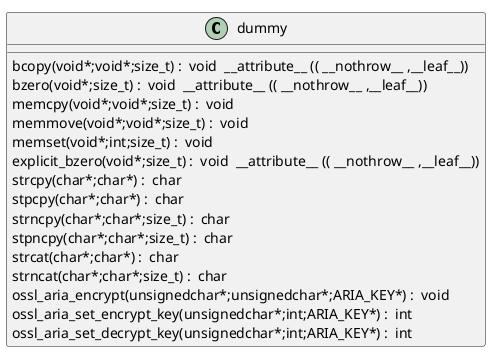 @startuml
!pragma layout smetana
class dummy {
bcopy(void*;void*;size_t) :  void  __attribute__ (( __nothrow__ ,__leaf__)) [[[./../../.././qc/crypto/aria/aria.c.html#609]]]
bzero(void*;size_t) :  void  __attribute__ (( __nothrow__ ,__leaf__)) [[[./../../.././qc/crypto/aria/aria.c.html#616]]]
memcpy(void*;void*;size_t) :  void  [[[./../../.././qc/crypto/aria/aria.c.html#657]]]
memmove(void*;void*;size_t) :  void  [[[./../../.././qc/crypto/aria/aria.c.html#665]]]
memset(void*;int;size_t) :  void  [[[./../../.././qc/crypto/aria/aria.c.html#672]]]
explicit_bzero(void*;size_t) :  void  __attribute__ (( __nothrow__ ,__leaf__)) [[[./../../.././qc/crypto/aria/aria.c.html#685]]]
strcpy(char*;char*) :  char  [[[./../../.././qc/crypto/aria/aria.c.html#692]]]
stpcpy(char*;char*) :  char  [[[./../../.././qc/crypto/aria/aria.c.html#699]]]
strncpy(char*;char*;size_t) :  char  [[[./../../.././qc/crypto/aria/aria.c.html#707]]]
stpncpy(char*;char*;size_t) :  char  [[[./../../.././qc/crypto/aria/aria.c.html#717]]]
strcat(char*;char*) :  char  [[[./../../.././qc/crypto/aria/aria.c.html#724]]]
strncat(char*;char*;size_t) :  char  [[[./../../.././qc/crypto/aria/aria.c.html#731]]]
ossl_aria_encrypt(unsignedchar*;unsignedchar*;ARIA_KEY*) :  void  [[[./../../.././qc/crypto/aria/aria.c.html#1024]]]
ossl_aria_set_encrypt_key(unsignedchar*;int;ARIA_KEY*) :  int  [[[./../../.././qc/crypto/aria/aria.c.html#1103]]]
ossl_aria_set_decrypt_key(unsignedchar*;int;ARIA_KEY*) :  int  [[[./../../.././qc/crypto/aria/aria.c.html#1243]]]
} 
@enduml
